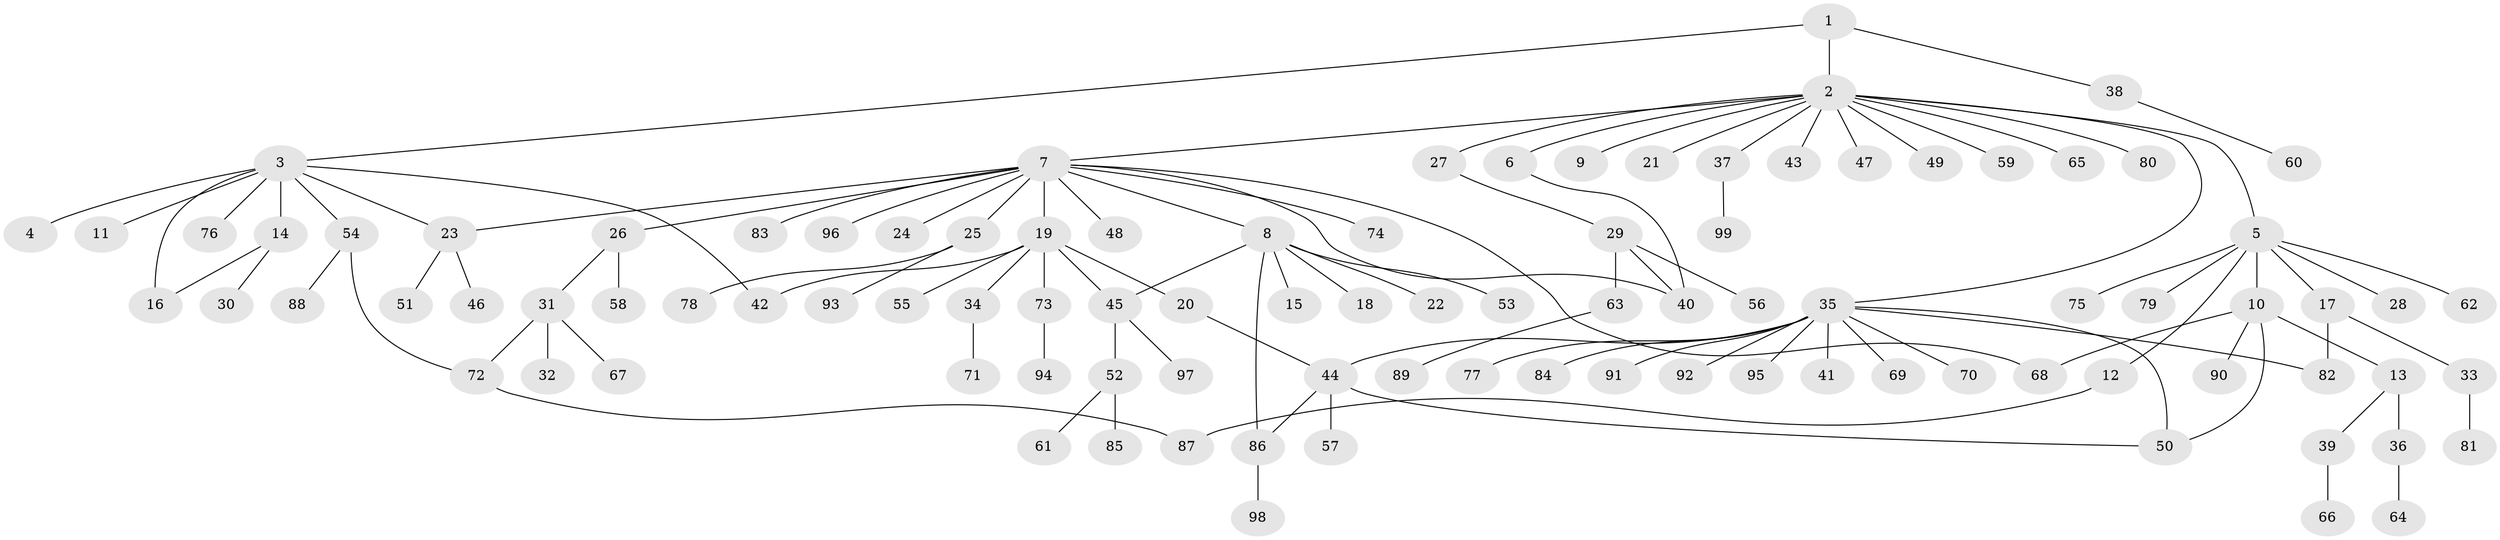 // Generated by graph-tools (version 1.1) at 2025/11/02/27/25 16:11:10]
// undirected, 99 vertices, 112 edges
graph export_dot {
graph [start="1"]
  node [color=gray90,style=filled];
  1;
  2;
  3;
  4;
  5;
  6;
  7;
  8;
  9;
  10;
  11;
  12;
  13;
  14;
  15;
  16;
  17;
  18;
  19;
  20;
  21;
  22;
  23;
  24;
  25;
  26;
  27;
  28;
  29;
  30;
  31;
  32;
  33;
  34;
  35;
  36;
  37;
  38;
  39;
  40;
  41;
  42;
  43;
  44;
  45;
  46;
  47;
  48;
  49;
  50;
  51;
  52;
  53;
  54;
  55;
  56;
  57;
  58;
  59;
  60;
  61;
  62;
  63;
  64;
  65;
  66;
  67;
  68;
  69;
  70;
  71;
  72;
  73;
  74;
  75;
  76;
  77;
  78;
  79;
  80;
  81;
  82;
  83;
  84;
  85;
  86;
  87;
  88;
  89;
  90;
  91;
  92;
  93;
  94;
  95;
  96;
  97;
  98;
  99;
  1 -- 2;
  1 -- 3;
  1 -- 38;
  2 -- 5;
  2 -- 6;
  2 -- 7;
  2 -- 9;
  2 -- 21;
  2 -- 27;
  2 -- 35;
  2 -- 37;
  2 -- 43;
  2 -- 47;
  2 -- 49;
  2 -- 59;
  2 -- 65;
  2 -- 80;
  3 -- 4;
  3 -- 11;
  3 -- 14;
  3 -- 16;
  3 -- 23;
  3 -- 42;
  3 -- 54;
  3 -- 76;
  5 -- 10;
  5 -- 12;
  5 -- 17;
  5 -- 28;
  5 -- 62;
  5 -- 75;
  5 -- 79;
  6 -- 40;
  7 -- 8;
  7 -- 19;
  7 -- 23;
  7 -- 24;
  7 -- 25;
  7 -- 26;
  7 -- 40;
  7 -- 48;
  7 -- 68;
  7 -- 74;
  7 -- 83;
  7 -- 96;
  8 -- 15;
  8 -- 18;
  8 -- 22;
  8 -- 45;
  8 -- 53;
  8 -- 86;
  10 -- 13;
  10 -- 50;
  10 -- 68;
  10 -- 90;
  12 -- 87;
  13 -- 36;
  13 -- 39;
  14 -- 16;
  14 -- 30;
  17 -- 33;
  17 -- 82;
  19 -- 20;
  19 -- 34;
  19 -- 42;
  19 -- 45;
  19 -- 55;
  19 -- 73;
  20 -- 44;
  23 -- 46;
  23 -- 51;
  25 -- 78;
  25 -- 93;
  26 -- 31;
  26 -- 58;
  27 -- 29;
  29 -- 40;
  29 -- 56;
  29 -- 63;
  31 -- 32;
  31 -- 67;
  31 -- 72;
  33 -- 81;
  34 -- 71;
  35 -- 41;
  35 -- 44;
  35 -- 50;
  35 -- 69;
  35 -- 70;
  35 -- 77;
  35 -- 82;
  35 -- 84;
  35 -- 91;
  35 -- 92;
  35 -- 95;
  36 -- 64;
  37 -- 99;
  38 -- 60;
  39 -- 66;
  44 -- 50;
  44 -- 57;
  44 -- 86;
  45 -- 52;
  45 -- 97;
  52 -- 61;
  52 -- 85;
  54 -- 72;
  54 -- 88;
  63 -- 89;
  72 -- 87;
  73 -- 94;
  86 -- 98;
}
